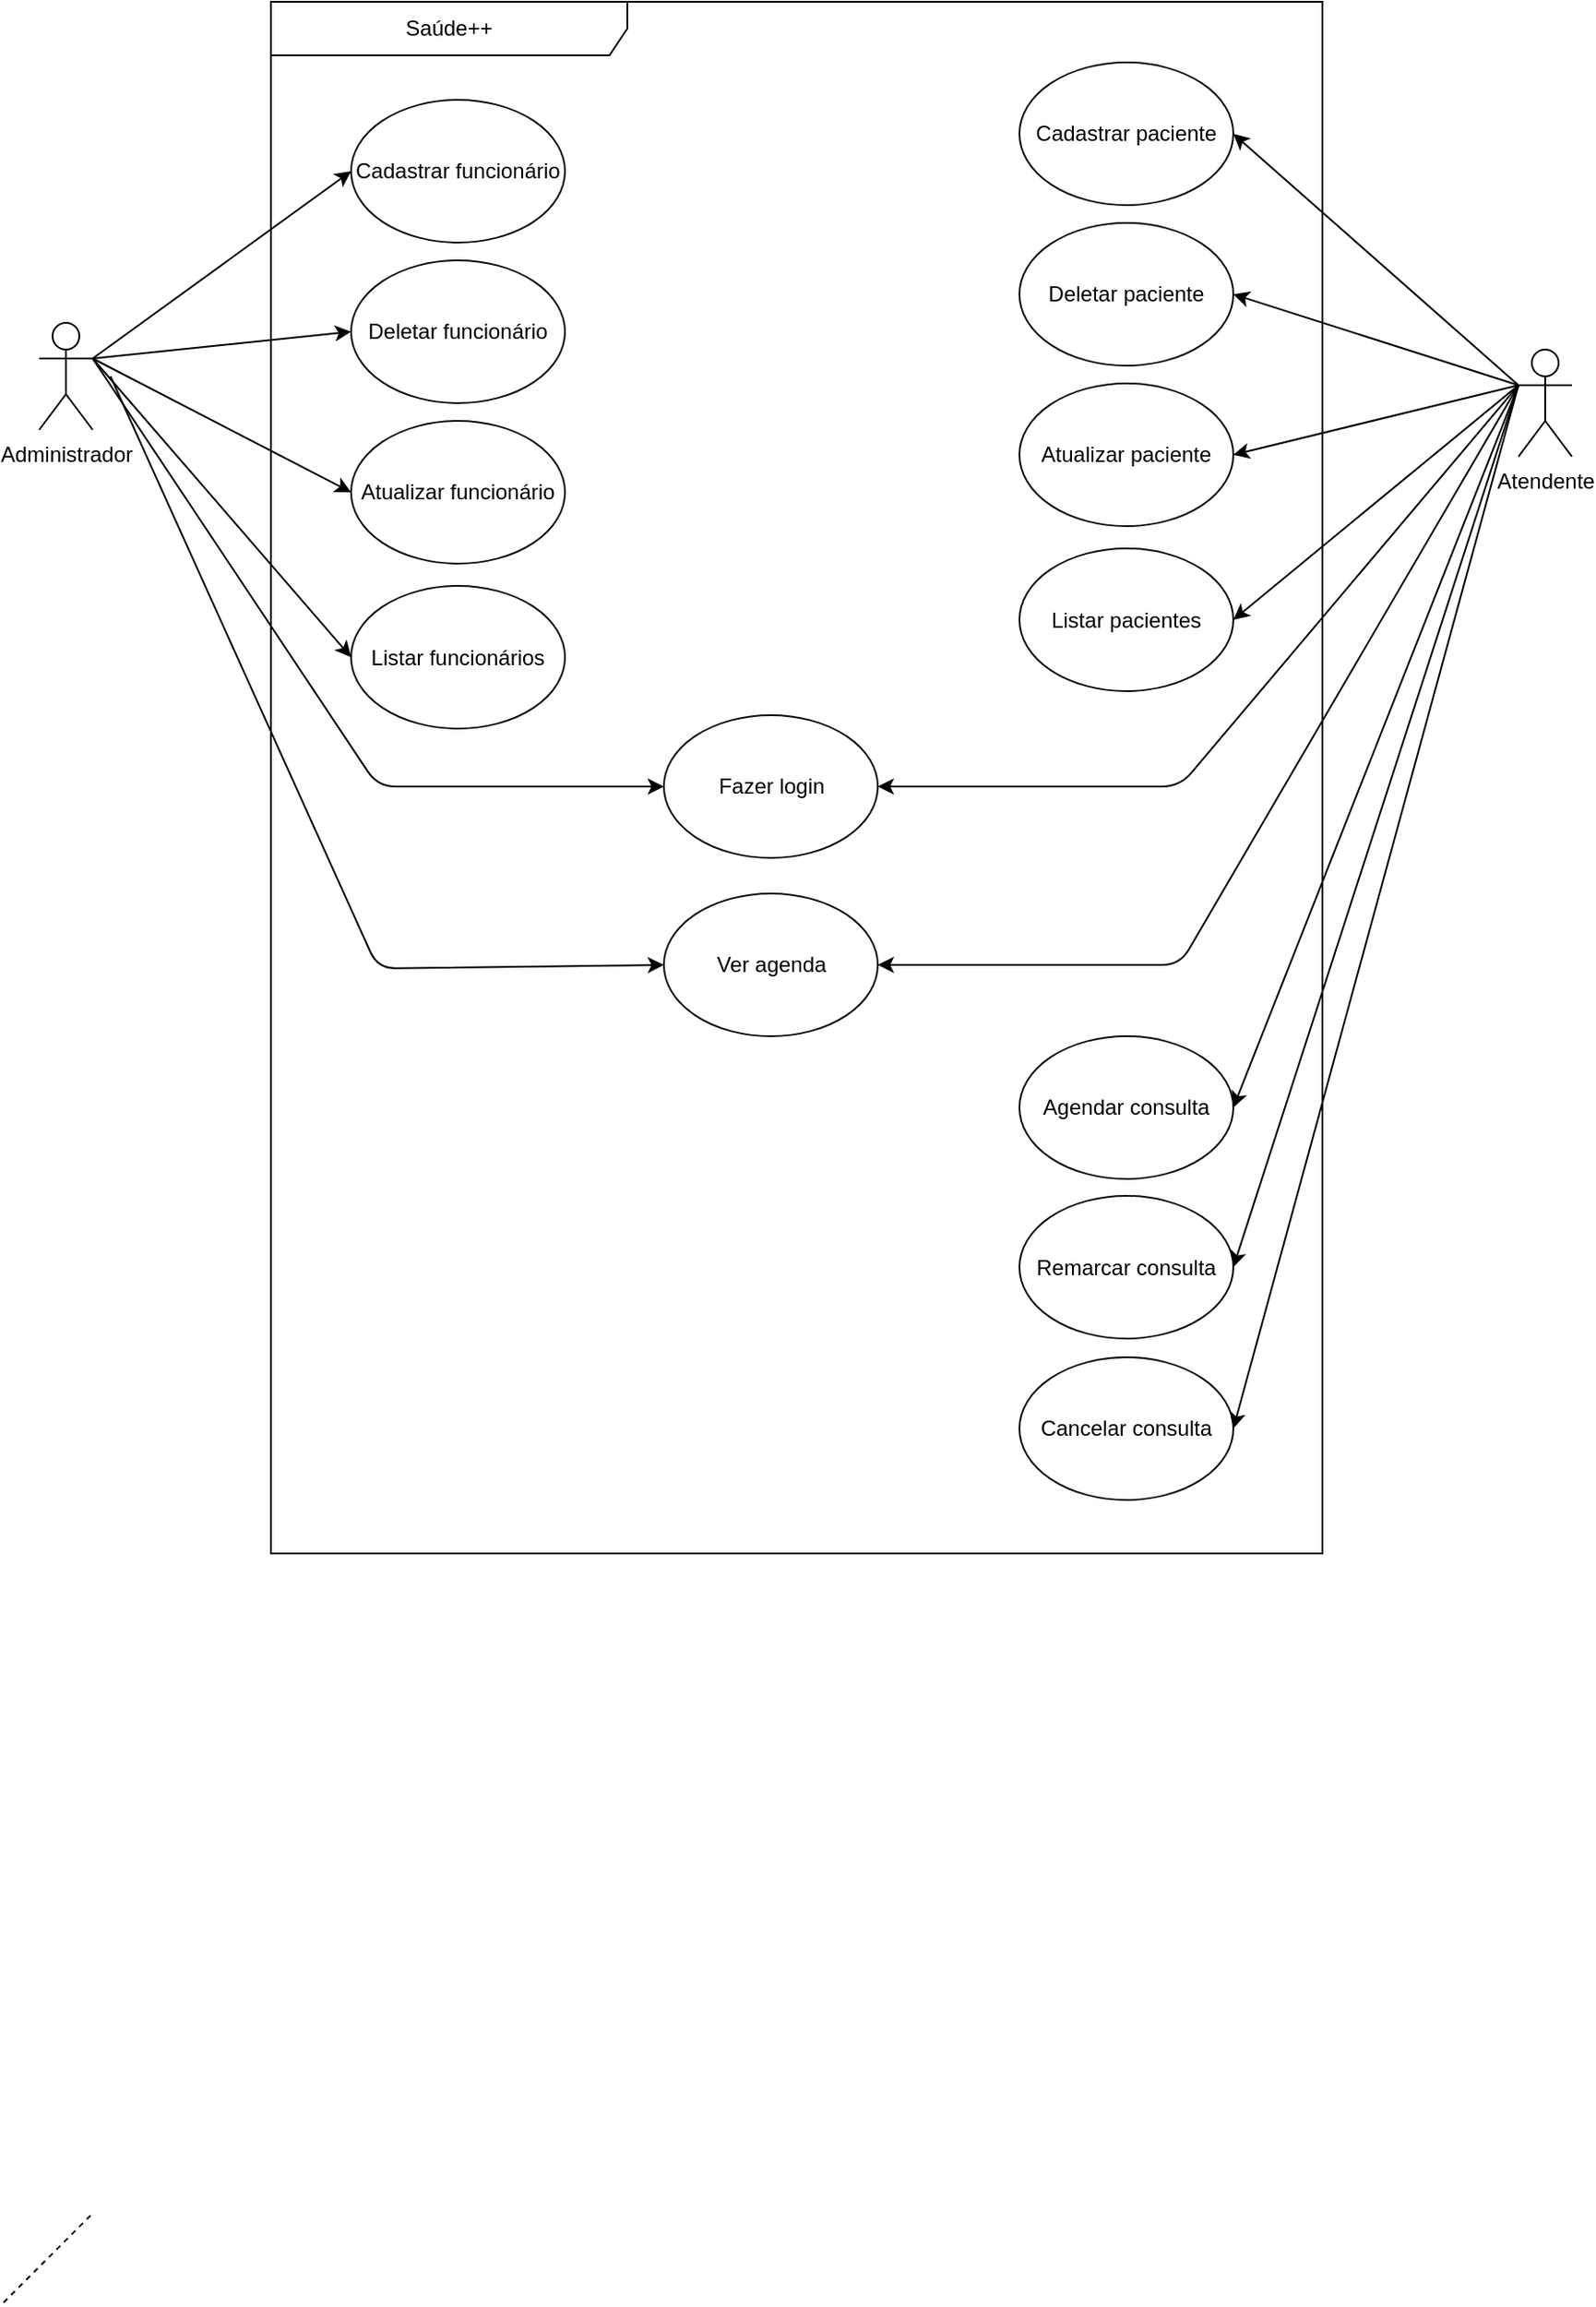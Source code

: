 <mxfile version="12.2.6" type="github" pages="1">
  <diagram id="mlRiu6yeL7toF48WyWGI" name="Page-1">
    <mxGraphModel dx="1408" dy="780" grid="1" gridSize="10" guides="1" tooltips="1" connect="1" arrows="1" fold="1" page="1" pageScale="1" pageWidth="850" pageHeight="1100" math="0" shadow="0">
      <root>
        <mxCell id="0"/>
        <mxCell id="1" parent="0"/>
        <mxCell id="8QX9e3UgTYVbw0vNIzcA-1" value="Administrador&lt;br&gt;" style="shape=umlActor;verticalLabelPosition=bottom;labelBackgroundColor=#ffffff;verticalAlign=top;html=1;outlineConnect=0;" parent="1" vertex="1">
          <mxGeometry x="70" y="200" width="30" height="60" as="geometry"/>
        </mxCell>
        <mxCell id="8QX9e3UgTYVbw0vNIzcA-9" value="&lt;font&gt;Saúde++&lt;/font&gt;" style="shape=umlFrame;whiteSpace=wrap;html=1;strokeWidth=1;fillColor=none;width=200;height=30;fontColor=#000000;strokeColor=#000000;" parent="1" vertex="1">
          <mxGeometry x="200" y="20" width="590" height="870" as="geometry"/>
        </mxCell>
        <mxCell id="8QX9e3UgTYVbw0vNIzcA-10" value="Cadastrar funcionário" style="ellipse;whiteSpace=wrap;html=1;fillColor=none;strokeColor=#0D0D0D;fontColor=#000000;" parent="1" vertex="1">
          <mxGeometry x="245" y="75" width="120" height="80" as="geometry"/>
        </mxCell>
        <mxCell id="8QX9e3UgTYVbw0vNIzcA-11" value="Deletar funcionário" style="ellipse;whiteSpace=wrap;html=1;fillColor=none;strokeColor=#0D0D0D;fontColor=#000000;" parent="1" vertex="1">
          <mxGeometry x="245" y="165" width="120" height="80" as="geometry"/>
        </mxCell>
        <mxCell id="8QX9e3UgTYVbw0vNIzcA-12" value="Atualizar funcionário" style="ellipse;whiteSpace=wrap;html=1;fillColor=none;strokeColor=#0D0D0D;fontColor=#000000;" parent="1" vertex="1">
          <mxGeometry x="245" y="255" width="120" height="80" as="geometry"/>
        </mxCell>
        <mxCell id="8QX9e3UgTYVbw0vNIzcA-15" value="" style="endArrow=classic;html=1;fontColor=#000000;entryX=0;entryY=0.5;entryDx=0;entryDy=0;" parent="1" target="8QX9e3UgTYVbw0vNIzcA-10" edge="1">
          <mxGeometry width="50" height="50" relative="1" as="geometry">
            <mxPoint x="100" y="220" as="sourcePoint"/>
            <mxPoint x="180" y="115" as="targetPoint"/>
            <Array as="points"/>
          </mxGeometry>
        </mxCell>
        <mxCell id="8QX9e3UgTYVbw0vNIzcA-16" value="" style="endArrow=classic;html=1;fontColor=#000000;entryX=0;entryY=0.5;entryDx=0;entryDy=0;" parent="1" target="8QX9e3UgTYVbw0vNIzcA-11" edge="1">
          <mxGeometry width="50" height="50" relative="1" as="geometry">
            <mxPoint x="100" y="220" as="sourcePoint"/>
            <mxPoint x="255" y="125" as="targetPoint"/>
            <Array as="points"/>
          </mxGeometry>
        </mxCell>
        <mxCell id="8QX9e3UgTYVbw0vNIzcA-18" value="" style="endArrow=classic;html=1;fontColor=#000000;entryX=0;entryY=0.5;entryDx=0;entryDy=0;" parent="1" target="8QX9e3UgTYVbw0vNIzcA-12" edge="1">
          <mxGeometry width="50" height="50" relative="1" as="geometry">
            <mxPoint x="100" y="220" as="sourcePoint"/>
            <mxPoint x="265" y="225" as="targetPoint"/>
            <Array as="points"/>
          </mxGeometry>
        </mxCell>
        <mxCell id="8QX9e3UgTYVbw0vNIzcA-28" value="Cadastrar paciente" style="ellipse;whiteSpace=wrap;html=1;fillColor=none;strokeColor=#0D0D0D;fontColor=#000000;" parent="1" vertex="1">
          <mxGeometry x="620" y="54" width="120" height="80" as="geometry"/>
        </mxCell>
        <mxCell id="8QX9e3UgTYVbw0vNIzcA-29" value="Deletar paciente" style="ellipse;whiteSpace=wrap;html=1;fillColor=none;strokeColor=#0D0D0D;fontColor=#000000;" parent="1" vertex="1">
          <mxGeometry x="620" y="144" width="120" height="80" as="geometry"/>
        </mxCell>
        <mxCell id="8QX9e3UgTYVbw0vNIzcA-30" value="Atualizar paciente" style="ellipse;whiteSpace=wrap;html=1;fillColor=none;strokeColor=#0D0D0D;fontColor=#000000;" parent="1" vertex="1">
          <mxGeometry x="620" y="234" width="120" height="80" as="geometry"/>
        </mxCell>
        <mxCell id="8QX9e3UgTYVbw0vNIzcA-32" value="" style="endArrow=classic;html=1;fontColor=#000000;entryX=1;entryY=0.5;entryDx=0;entryDy=0;exitX=0;exitY=0.333;exitDx=0;exitDy=0;exitPerimeter=0;" parent="1" source="8QX9e3UgTYVbw0vNIzcA-37" target="8QX9e3UgTYVbw0vNIzcA-28" edge="1">
          <mxGeometry width="50" height="50" relative="1" as="geometry">
            <mxPoint x="945" y="235" as="sourcePoint"/>
            <mxPoint x="635" y="115" as="targetPoint"/>
            <Array as="points"/>
          </mxGeometry>
        </mxCell>
        <mxCell id="8QX9e3UgTYVbw0vNIzcA-33" value="" style="endArrow=classic;html=1;fontColor=#000000;entryX=1;entryY=0.5;entryDx=0;entryDy=0;exitX=0;exitY=0.333;exitDx=0;exitDy=0;exitPerimeter=0;" parent="1" source="8QX9e3UgTYVbw0vNIzcA-37" target="8QX9e3UgTYVbw0vNIzcA-29" edge="1">
          <mxGeometry width="50" height="50" relative="1" as="geometry">
            <mxPoint x="945" y="235" as="sourcePoint"/>
            <mxPoint x="710" y="125" as="targetPoint"/>
            <Array as="points"/>
          </mxGeometry>
        </mxCell>
        <mxCell id="8QX9e3UgTYVbw0vNIzcA-34" value="" style="endArrow=classic;html=1;fontColor=#000000;entryX=1;entryY=0.5;entryDx=0;entryDy=0;exitX=0;exitY=0.333;exitDx=0;exitDy=0;exitPerimeter=0;" parent="1" source="8QX9e3UgTYVbw0vNIzcA-37" target="8QX9e3UgTYVbw0vNIzcA-57" edge="1">
          <mxGeometry width="50" height="50" relative="1" as="geometry">
            <mxPoint x="945" y="235" as="sourcePoint"/>
            <mxPoint x="820.0" y="385" as="targetPoint"/>
            <Array as="points"/>
          </mxGeometry>
        </mxCell>
        <mxCell id="8QX9e3UgTYVbw0vNIzcA-35" value="" style="endArrow=classic;html=1;fontColor=#000000;entryX=1;entryY=0.5;entryDx=0;entryDy=0;exitX=0;exitY=0.333;exitDx=0;exitDy=0;exitPerimeter=0;" parent="1" source="8QX9e3UgTYVbw0vNIzcA-37" target="8QX9e3UgTYVbw0vNIzcA-30" edge="1">
          <mxGeometry width="50" height="50" relative="1" as="geometry">
            <mxPoint x="945" y="235" as="sourcePoint"/>
            <mxPoint x="720" y="225" as="targetPoint"/>
            <Array as="points"/>
          </mxGeometry>
        </mxCell>
        <mxCell id="8QX9e3UgTYVbw0vNIzcA-37" value="Atendente" style="shape=umlActor;verticalLabelPosition=bottom;labelBackgroundColor=#ffffff;verticalAlign=top;html=1;outlineConnect=0;" parent="1" vertex="1">
          <mxGeometry x="900" y="215" width="30" height="60" as="geometry"/>
        </mxCell>
        <mxCell id="8QX9e3UgTYVbw0vNIzcA-41" value="" style="endArrow=classic;html=1;fontColor=#000000;entryX=1;entryY=0.5;entryDx=0;entryDy=0;exitX=0;exitY=0.333;exitDx=0;exitDy=0;exitPerimeter=0;" parent="1" source="8QX9e3UgTYVbw0vNIzcA-37" target="8QX9e3UgTYVbw0vNIzcA-53" edge="1">
          <mxGeometry width="50" height="50" relative="1" as="geometry">
            <mxPoint x="945" y="235" as="sourcePoint"/>
            <mxPoint x="820.0" y="565" as="targetPoint"/>
            <Array as="points"/>
          </mxGeometry>
        </mxCell>
        <mxCell id="8QX9e3UgTYVbw0vNIzcA-42" value="" style="endArrow=classic;html=1;fontColor=#000000;entryX=1;entryY=0.5;entryDx=0;entryDy=0;exitX=0;exitY=0.333;exitDx=0;exitDy=0;exitPerimeter=0;" parent="1" source="8QX9e3UgTYVbw0vNIzcA-37" target="8QX9e3UgTYVbw0vNIzcA-51" edge="1">
          <mxGeometry width="50" height="50" relative="1" as="geometry">
            <mxPoint x="945" y="240" as="sourcePoint"/>
            <mxPoint x="820.0" y="635" as="targetPoint"/>
            <Array as="points"/>
          </mxGeometry>
        </mxCell>
        <mxCell id="8QX9e3UgTYVbw0vNIzcA-50" value="Listar funcionários" style="ellipse;whiteSpace=wrap;html=1;fillColor=none;strokeColor=#0D0D0D;fontColor=#000000;" parent="1" vertex="1">
          <mxGeometry x="245" y="347.5" width="120" height="80" as="geometry"/>
        </mxCell>
        <mxCell id="8QX9e3UgTYVbw0vNIzcA-51" value="Agendar consulta" style="ellipse;whiteSpace=wrap;html=1;fillColor=none;strokeColor=#0D0D0D;fontColor=#000000;" parent="1" vertex="1">
          <mxGeometry x="620" y="600" width="120" height="80" as="geometry"/>
        </mxCell>
        <mxCell id="8QX9e3UgTYVbw0vNIzcA-52" value="Cancelar consulta" style="ellipse;whiteSpace=wrap;html=1;fillColor=none;strokeColor=#0D0D0D;fontColor=#000000;" parent="1" vertex="1">
          <mxGeometry x="620" y="780" width="120" height="80" as="geometry"/>
        </mxCell>
        <mxCell id="8QX9e3UgTYVbw0vNIzcA-53" value="Remarcar consulta" style="ellipse;whiteSpace=wrap;html=1;fillColor=none;strokeColor=#0D0D0D;fontColor=#000000;" parent="1" vertex="1">
          <mxGeometry x="620" y="689.5" width="120" height="80" as="geometry"/>
        </mxCell>
        <mxCell id="8QX9e3UgTYVbw0vNIzcA-57" value="Listar pacientes" style="ellipse;whiteSpace=wrap;html=1;fillColor=none;strokeColor=#0D0D0D;fontColor=#000000;" parent="1" vertex="1">
          <mxGeometry x="620" y="326.5" width="120" height="80" as="geometry"/>
        </mxCell>
        <mxCell id="8QX9e3UgTYVbw0vNIzcA-58" value="" style="endArrow=classic;html=1;fontColor=#000000;entryX=0;entryY=0.5;entryDx=0;entryDy=0;" parent="1" target="8QX9e3UgTYVbw0vNIzcA-50" edge="1">
          <mxGeometry width="50" height="50" relative="1" as="geometry">
            <mxPoint x="100" y="220" as="sourcePoint"/>
            <mxPoint x="255" y="489.5" as="targetPoint"/>
            <Array as="points"/>
          </mxGeometry>
        </mxCell>
        <mxCell id="8QX9e3UgTYVbw0vNIzcA-59" value="" style="endArrow=classic;html=1;fontColor=#000000;entryX=1;entryY=0.5;entryDx=0;entryDy=0;exitX=0;exitY=0.333;exitDx=0;exitDy=0;exitPerimeter=0;" parent="1" source="8QX9e3UgTYVbw0vNIzcA-37" target="8QX9e3UgTYVbw0vNIzcA-52" edge="1">
          <mxGeometry width="50" height="50" relative="1" as="geometry">
            <mxPoint x="945" y="235" as="sourcePoint"/>
            <mxPoint x="837" y="562" as="targetPoint"/>
            <Array as="points"/>
          </mxGeometry>
        </mxCell>
        <mxCell id="8QX9e3UgTYVbw0vNIzcA-64" value="Ver agenda" style="ellipse;whiteSpace=wrap;html=1;fillColor=none;strokeColor=#0D0D0D;fontColor=#000000;" parent="1" vertex="1">
          <mxGeometry x="420.5" y="520" width="120" height="80" as="geometry"/>
        </mxCell>
        <mxCell id="8QX9e3UgTYVbw0vNIzcA-69" value="Fazer login" style="ellipse;whiteSpace=wrap;html=1;fillColor=none;strokeColor=#0D0D0D;fontColor=#000000;" parent="1" vertex="1">
          <mxGeometry x="420.5" y="420" width="120" height="80" as="geometry"/>
        </mxCell>
        <mxCell id="--25wSJaByMxKrLfPUze-13" value="" style="endArrow=classic;html=1;fontColor=#000000;entryX=1;entryY=0.5;entryDx=0;entryDy=0;exitX=0;exitY=0.333;exitDx=0;exitDy=0;exitPerimeter=0;" parent="1" source="8QX9e3UgTYVbw0vNIzcA-37" target="8QX9e3UgTYVbw0vNIzcA-64" edge="1">
          <mxGeometry width="50" height="50" relative="1" as="geometry">
            <mxPoint x="1070" y="240" as="sourcePoint"/>
            <mxPoint x="950.0" y="645" as="targetPoint"/>
            <Array as="points">
              <mxPoint x="710" y="560"/>
            </Array>
          </mxGeometry>
        </mxCell>
        <mxCell id="--25wSJaByMxKrLfPUze-14" value="" style="endArrow=classic;html=1;fontColor=#000000;entryX=0;entryY=0.5;entryDx=0;entryDy=0;" parent="1" target="8QX9e3UgTYVbw0vNIzcA-69" edge="1">
          <mxGeometry width="50" height="50" relative="1" as="geometry">
            <mxPoint x="100" y="220" as="sourcePoint"/>
            <mxPoint x="255.0" y="397.5" as="targetPoint"/>
            <Array as="points">
              <mxPoint x="260" y="460"/>
            </Array>
          </mxGeometry>
        </mxCell>
        <mxCell id="--25wSJaByMxKrLfPUze-15" value="" style="endArrow=classic;html=1;fontColor=#000000;entryX=0;entryY=0.5;entryDx=0;entryDy=0;" parent="1" target="8QX9e3UgTYVbw0vNIzcA-64" edge="1">
          <mxGeometry width="50" height="50" relative="1" as="geometry">
            <mxPoint x="110" y="230" as="sourcePoint"/>
            <mxPoint x="570" y="470" as="targetPoint"/>
            <Array as="points">
              <mxPoint x="260" y="562"/>
            </Array>
          </mxGeometry>
        </mxCell>
        <mxCell id="--25wSJaByMxKrLfPUze-16" value="" style="endArrow=classic;html=1;entryX=1;entryY=0.5;entryDx=0;entryDy=0;exitX=0;exitY=0.333;exitDx=0;exitDy=0;exitPerimeter=0;" parent="1" source="8QX9e3UgTYVbw0vNIzcA-37" target="8QX9e3UgTYVbw0vNIzcA-69" edge="1">
          <mxGeometry width="50" height="50" relative="1" as="geometry">
            <mxPoint x="950" y="230" as="sourcePoint"/>
            <mxPoint x="100" y="1260" as="targetPoint"/>
            <Array as="points">
              <mxPoint x="710" y="460"/>
            </Array>
          </mxGeometry>
        </mxCell>
        <mxCell id="--25wSJaByMxKrLfPUze-17" value="" style="endArrow=none;dashed=1;html=1;" parent="1" edge="1">
          <mxGeometry width="50" height="50" relative="1" as="geometry">
            <mxPoint x="50" y="1310" as="sourcePoint"/>
            <mxPoint x="100" y="1260" as="targetPoint"/>
          </mxGeometry>
        </mxCell>
      </root>
    </mxGraphModel>
  </diagram>
</mxfile>
